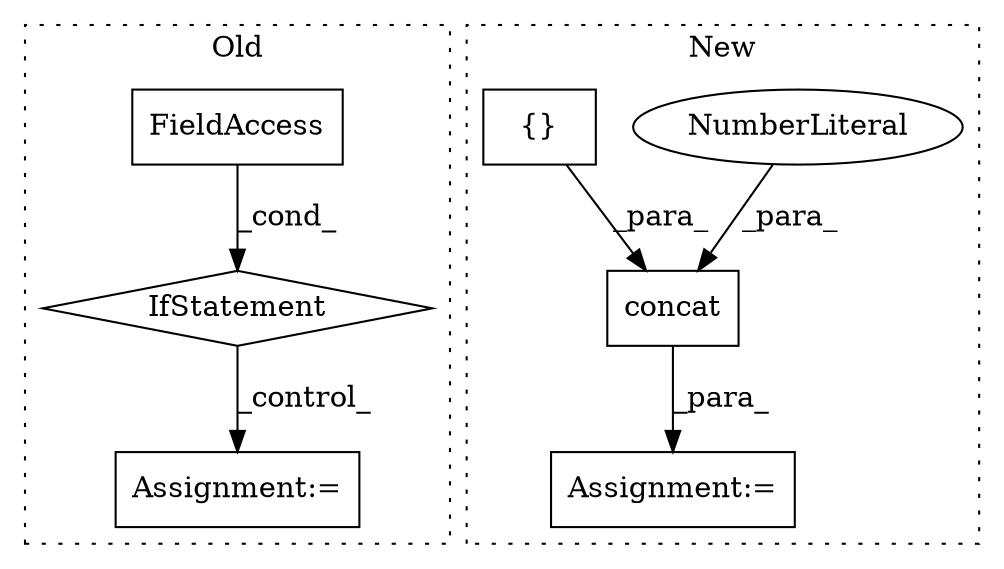 digraph G {
subgraph cluster0 {
1 [label="IfStatement" a="25" s="5097,5116" l="4,2" shape="diamond"];
6 [label="Assignment:=" a="7" s="5195" l="1" shape="box"];
7 [label="FieldAccess" a="22" s="5101" l="15" shape="box"];
label = "Old";
style="dotted";
}
subgraph cluster1 {
2 [label="concat" a="32" s="5138,5167" l="7,1" shape="box"];
3 [label="Assignment:=" a="7" s="5126" l="1" shape="box"];
4 [label="NumberLiteral" a="34" s="5145" l="1" shape="ellipse"];
5 [label="{}" a="4" s="5156,5166" l="1,1" shape="box"];
label = "New";
style="dotted";
}
1 -> 6 [label="_control_"];
2 -> 3 [label="_para_"];
4 -> 2 [label="_para_"];
5 -> 2 [label="_para_"];
7 -> 1 [label="_cond_"];
}